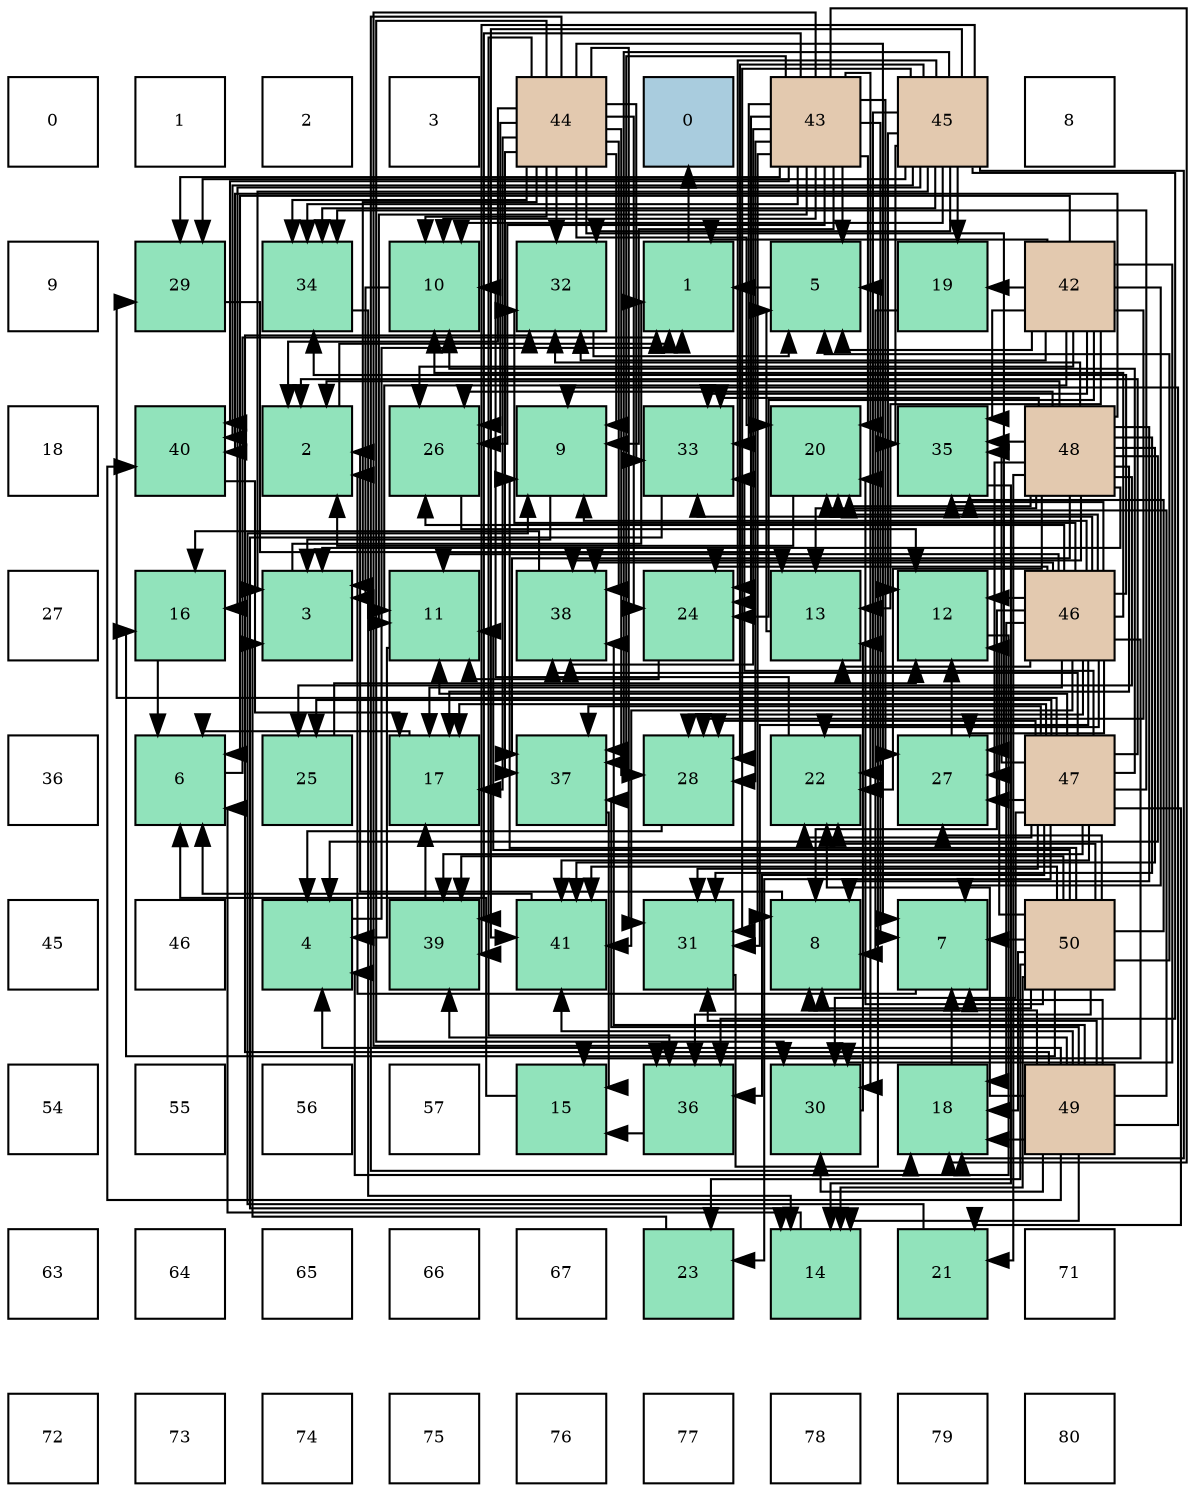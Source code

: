 digraph layout{
 rankdir=TB;
 splines=ortho;
 node [style=filled shape=square fixedsize=true width=0.6];
0[label="0", fontsize=8, fillcolor="#ffffff"];
1[label="1", fontsize=8, fillcolor="#ffffff"];
2[label="2", fontsize=8, fillcolor="#ffffff"];
3[label="3", fontsize=8, fillcolor="#ffffff"];
4[label="44", fontsize=8, fillcolor="#e3c9af"];
5[label="0", fontsize=8, fillcolor="#a9ccde"];
6[label="43", fontsize=8, fillcolor="#e3c9af"];
7[label="45", fontsize=8, fillcolor="#e3c9af"];
8[label="8", fontsize=8, fillcolor="#ffffff"];
9[label="9", fontsize=8, fillcolor="#ffffff"];
10[label="29", fontsize=8, fillcolor="#91e3bb"];
11[label="34", fontsize=8, fillcolor="#91e3bb"];
12[label="10", fontsize=8, fillcolor="#91e3bb"];
13[label="32", fontsize=8, fillcolor="#91e3bb"];
14[label="1", fontsize=8, fillcolor="#91e3bb"];
15[label="5", fontsize=8, fillcolor="#91e3bb"];
16[label="19", fontsize=8, fillcolor="#91e3bb"];
17[label="42", fontsize=8, fillcolor="#e3c9af"];
18[label="18", fontsize=8, fillcolor="#ffffff"];
19[label="40", fontsize=8, fillcolor="#91e3bb"];
20[label="2", fontsize=8, fillcolor="#91e3bb"];
21[label="26", fontsize=8, fillcolor="#91e3bb"];
22[label="9", fontsize=8, fillcolor="#91e3bb"];
23[label="33", fontsize=8, fillcolor="#91e3bb"];
24[label="20", fontsize=8, fillcolor="#91e3bb"];
25[label="35", fontsize=8, fillcolor="#91e3bb"];
26[label="48", fontsize=8, fillcolor="#e3c9af"];
27[label="27", fontsize=8, fillcolor="#ffffff"];
28[label="16", fontsize=8, fillcolor="#91e3bb"];
29[label="3", fontsize=8, fillcolor="#91e3bb"];
30[label="11", fontsize=8, fillcolor="#91e3bb"];
31[label="38", fontsize=8, fillcolor="#91e3bb"];
32[label="24", fontsize=8, fillcolor="#91e3bb"];
33[label="13", fontsize=8, fillcolor="#91e3bb"];
34[label="12", fontsize=8, fillcolor="#91e3bb"];
35[label="46", fontsize=8, fillcolor="#e3c9af"];
36[label="36", fontsize=8, fillcolor="#ffffff"];
37[label="6", fontsize=8, fillcolor="#91e3bb"];
38[label="25", fontsize=8, fillcolor="#91e3bb"];
39[label="17", fontsize=8, fillcolor="#91e3bb"];
40[label="37", fontsize=8, fillcolor="#91e3bb"];
41[label="28", fontsize=8, fillcolor="#91e3bb"];
42[label="22", fontsize=8, fillcolor="#91e3bb"];
43[label="27", fontsize=8, fillcolor="#91e3bb"];
44[label="47", fontsize=8, fillcolor="#e3c9af"];
45[label="45", fontsize=8, fillcolor="#ffffff"];
46[label="46", fontsize=8, fillcolor="#ffffff"];
47[label="4", fontsize=8, fillcolor="#91e3bb"];
48[label="39", fontsize=8, fillcolor="#91e3bb"];
49[label="41", fontsize=8, fillcolor="#91e3bb"];
50[label="31", fontsize=8, fillcolor="#91e3bb"];
51[label="8", fontsize=8, fillcolor="#91e3bb"];
52[label="7", fontsize=8, fillcolor="#91e3bb"];
53[label="50", fontsize=8, fillcolor="#e3c9af"];
54[label="54", fontsize=8, fillcolor="#ffffff"];
55[label="55", fontsize=8, fillcolor="#ffffff"];
56[label="56", fontsize=8, fillcolor="#ffffff"];
57[label="57", fontsize=8, fillcolor="#ffffff"];
58[label="15", fontsize=8, fillcolor="#91e3bb"];
59[label="36", fontsize=8, fillcolor="#91e3bb"];
60[label="30", fontsize=8, fillcolor="#91e3bb"];
61[label="18", fontsize=8, fillcolor="#91e3bb"];
62[label="49", fontsize=8, fillcolor="#e3c9af"];
63[label="63", fontsize=8, fillcolor="#ffffff"];
64[label="64", fontsize=8, fillcolor="#ffffff"];
65[label="65", fontsize=8, fillcolor="#ffffff"];
66[label="66", fontsize=8, fillcolor="#ffffff"];
67[label="67", fontsize=8, fillcolor="#ffffff"];
68[label="23", fontsize=8, fillcolor="#91e3bb"];
69[label="14", fontsize=8, fillcolor="#91e3bb"];
70[label="21", fontsize=8, fillcolor="#91e3bb"];
71[label="71", fontsize=8, fillcolor="#ffffff"];
72[label="72", fontsize=8, fillcolor="#ffffff"];
73[label="73", fontsize=8, fillcolor="#ffffff"];
74[label="74", fontsize=8, fillcolor="#ffffff"];
75[label="75", fontsize=8, fillcolor="#ffffff"];
76[label="76", fontsize=8, fillcolor="#ffffff"];
77[label="77", fontsize=8, fillcolor="#ffffff"];
78[label="78", fontsize=8, fillcolor="#ffffff"];
79[label="79", fontsize=8, fillcolor="#ffffff"];
80[label="80", fontsize=8, fillcolor="#ffffff"];
edge [constraint=false, style=vis];14 -> 5;
20 -> 14;
29 -> 14;
47 -> 14;
15 -> 14;
37 -> 14;
52 -> 20;
51 -> 20;
22 -> 29;
12 -> 29;
30 -> 47;
34 -> 47;
33 -> 15;
69 -> 37;
58 -> 37;
28 -> 37;
39 -> 37;
61 -> 52;
16 -> 51;
24 -> 20;
70 -> 22;
42 -> 12;
68 -> 29;
32 -> 30;
38 -> 34;
21 -> 34;
43 -> 34;
41 -> 47;
10 -> 33;
60 -> 33;
50 -> 15;
13 -> 15;
23 -> 69;
11 -> 69;
25 -> 69;
59 -> 58;
40 -> 58;
31 -> 28;
48 -> 39;
19 -> 39;
49 -> 37;
17 -> 14;
17 -> 15;
17 -> 37;
17 -> 52;
17 -> 30;
17 -> 33;
17 -> 16;
17 -> 32;
17 -> 21;
17 -> 41;
17 -> 60;
17 -> 13;
17 -> 23;
17 -> 25;
6 -> 15;
6 -> 52;
6 -> 51;
6 -> 22;
6 -> 12;
6 -> 30;
6 -> 61;
6 -> 24;
6 -> 32;
6 -> 21;
6 -> 43;
6 -> 41;
6 -> 10;
6 -> 60;
6 -> 23;
6 -> 11;
6 -> 59;
6 -> 40;
6 -> 31;
6 -> 48;
6 -> 19;
4 -> 20;
4 -> 29;
4 -> 52;
4 -> 22;
4 -> 12;
4 -> 39;
4 -> 61;
4 -> 24;
4 -> 32;
4 -> 21;
4 -> 43;
4 -> 41;
4 -> 60;
4 -> 50;
4 -> 13;
4 -> 23;
4 -> 11;
4 -> 59;
4 -> 40;
4 -> 31;
7 -> 29;
7 -> 12;
7 -> 34;
7 -> 28;
7 -> 61;
7 -> 16;
7 -> 42;
7 -> 32;
7 -> 41;
7 -> 10;
7 -> 50;
7 -> 13;
7 -> 11;
7 -> 25;
7 -> 59;
7 -> 40;
7 -> 48;
7 -> 19;
7 -> 49;
35 -> 51;
35 -> 22;
35 -> 12;
35 -> 30;
35 -> 34;
35 -> 33;
35 -> 58;
35 -> 39;
35 -> 61;
35 -> 24;
35 -> 42;
35 -> 32;
35 -> 21;
35 -> 43;
35 -> 41;
35 -> 50;
35 -> 13;
35 -> 23;
35 -> 11;
35 -> 25;
35 -> 31;
35 -> 49;
44 -> 20;
44 -> 12;
44 -> 30;
44 -> 39;
44 -> 70;
44 -> 42;
44 -> 68;
44 -> 38;
44 -> 43;
44 -> 41;
44 -> 10;
44 -> 60;
44 -> 50;
44 -> 23;
44 -> 11;
44 -> 25;
44 -> 59;
44 -> 40;
44 -> 31;
44 -> 48;
44 -> 49;
26 -> 20;
26 -> 29;
26 -> 47;
26 -> 51;
26 -> 33;
26 -> 39;
26 -> 24;
26 -> 70;
26 -> 42;
26 -> 38;
26 -> 21;
26 -> 43;
26 -> 50;
26 -> 13;
26 -> 23;
26 -> 25;
26 -> 40;
26 -> 31;
26 -> 19;
26 -> 49;
62 -> 47;
62 -> 52;
62 -> 51;
62 -> 22;
62 -> 69;
62 -> 61;
62 -> 24;
62 -> 42;
62 -> 60;
62 -> 50;
62 -> 13;
62 -> 40;
62 -> 31;
62 -> 48;
62 -> 19;
62 -> 49;
53 -> 15;
53 -> 52;
53 -> 51;
53 -> 22;
53 -> 30;
53 -> 34;
53 -> 69;
53 -> 28;
53 -> 61;
53 -> 24;
53 -> 42;
53 -> 68;
53 -> 43;
53 -> 25;
53 -> 59;
53 -> 48;
53 -> 49;
edge [constraint=true, style=invis];
0 -> 9 -> 18 -> 27 -> 36 -> 45 -> 54 -> 63 -> 72;
1 -> 10 -> 19 -> 28 -> 37 -> 46 -> 55 -> 64 -> 73;
2 -> 11 -> 20 -> 29 -> 38 -> 47 -> 56 -> 65 -> 74;
3 -> 12 -> 21 -> 30 -> 39 -> 48 -> 57 -> 66 -> 75;
4 -> 13 -> 22 -> 31 -> 40 -> 49 -> 58 -> 67 -> 76;
5 -> 14 -> 23 -> 32 -> 41 -> 50 -> 59 -> 68 -> 77;
6 -> 15 -> 24 -> 33 -> 42 -> 51 -> 60 -> 69 -> 78;
7 -> 16 -> 25 -> 34 -> 43 -> 52 -> 61 -> 70 -> 79;
8 -> 17 -> 26 -> 35 -> 44 -> 53 -> 62 -> 71 -> 80;
rank = same {0 -> 1 -> 2 -> 3 -> 4 -> 5 -> 6 -> 7 -> 8};
rank = same {9 -> 10 -> 11 -> 12 -> 13 -> 14 -> 15 -> 16 -> 17};
rank = same {18 -> 19 -> 20 -> 21 -> 22 -> 23 -> 24 -> 25 -> 26};
rank = same {27 -> 28 -> 29 -> 30 -> 31 -> 32 -> 33 -> 34 -> 35};
rank = same {36 -> 37 -> 38 -> 39 -> 40 -> 41 -> 42 -> 43 -> 44};
rank = same {45 -> 46 -> 47 -> 48 -> 49 -> 50 -> 51 -> 52 -> 53};
rank = same {54 -> 55 -> 56 -> 57 -> 58 -> 59 -> 60 -> 61 -> 62};
rank = same {63 -> 64 -> 65 -> 66 -> 67 -> 68 -> 69 -> 70 -> 71};
rank = same {72 -> 73 -> 74 -> 75 -> 76 -> 77 -> 78 -> 79 -> 80};
}